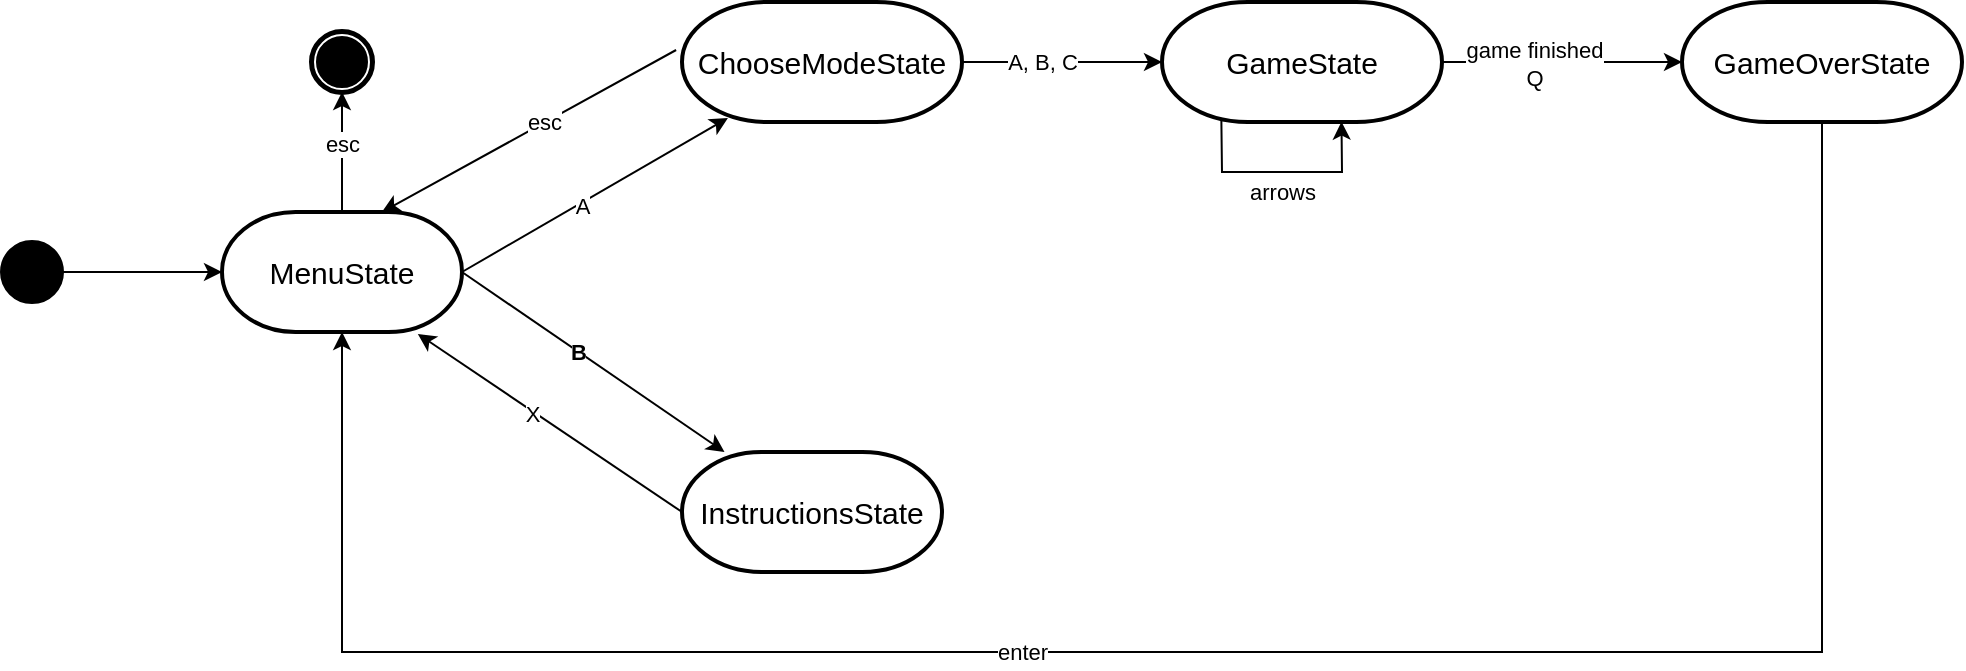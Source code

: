 <mxfile version="13.1.4" type="device"><diagram id="GjtkPGNQ8VzmdEI3j9xr" name="Page-1"><mxGraphModel dx="1422" dy="737" grid="1" gridSize="10" guides="1" tooltips="1" connect="1" arrows="1" fold="1" page="1" pageScale="1" pageWidth="827" pageHeight="1169" math="0" shadow="0"><root><mxCell id="0"/><mxCell id="1" parent="0"/><mxCell id="ILw2bqli9y-MO9ecHp9i-7" value="" style="shape=mxgraph.bpmn.shape;html=1;verticalLabelPosition=bottom;labelBackgroundColor=#ffffff;verticalAlign=top;align=center;perimeter=ellipsePerimeter;outlineConnect=0;outline=end;symbol=terminate;" parent="1" vertex="1"><mxGeometry x="175" y="130" width="30" height="30" as="geometry"/></mxCell><mxCell id="ILw2bqli9y-MO9ecHp9i-10" value="" style="edgeStyle=orthogonalEdgeStyle;rounded=0;orthogonalLoop=1;jettySize=auto;html=1;entryX=0;entryY=0.5;entryDx=0;entryDy=0;entryPerimeter=0;" parent="1" source="ILw2bqli9y-MO9ecHp9i-8" target="ILw2bqli9y-MO9ecHp9i-11" edge="1"><mxGeometry relative="1" as="geometry"><mxPoint x="130" y="255" as="targetPoint"/><Array as="points"/></mxGeometry></mxCell><mxCell id="ILw2bqli9y-MO9ecHp9i-8" value="" style="strokeWidth=2;html=1;shape=mxgraph.flowchart.start_2;whiteSpace=wrap;fillColor=#000000;" parent="1" vertex="1"><mxGeometry x="20" y="235" width="30" height="30" as="geometry"/></mxCell><mxCell id="ILw2bqli9y-MO9ecHp9i-21" value="" style="edgeStyle=orthogonalEdgeStyle;rounded=0;orthogonalLoop=1;jettySize=auto;html=1;" parent="1" source="ILw2bqli9y-MO9ecHp9i-11" edge="1"><mxGeometry relative="1" as="geometry"><mxPoint x="190" y="160" as="targetPoint"/><Array as="points"><mxPoint x="190" y="210"/><mxPoint x="190" y="210"/></Array></mxGeometry></mxCell><mxCell id="ILw2bqli9y-MO9ecHp9i-22" value="esc" style="edgeLabel;html=1;align=center;verticalAlign=middle;resizable=0;points=[];" parent="ILw2bqli9y-MO9ecHp9i-21" vertex="1" connectable="0"><mxGeometry x="0.136" relative="1" as="geometry"><mxPoint as="offset"/></mxGeometry></mxCell><mxCell id="ILw2bqli9y-MO9ecHp9i-11" value="&lt;font style=&quot;font-size: 15px&quot;&gt;MenuState&lt;/font&gt;" style="strokeWidth=2;html=1;shape=mxgraph.flowchart.terminator;whiteSpace=wrap;" parent="1" vertex="1"><mxGeometry x="130" y="220" width="120" height="60" as="geometry"/></mxCell><mxCell id="ILw2bqli9y-MO9ecHp9i-27" value="&lt;font style=&quot;font-size: 15px&quot;&gt;InstructionsState&lt;/font&gt;" style="strokeWidth=2;html=1;shape=mxgraph.flowchart.terminator;whiteSpace=wrap;" parent="1" vertex="1"><mxGeometry x="360" y="340" width="130" height="60" as="geometry"/></mxCell><mxCell id="ILw2bqli9y-MO9ecHp9i-46" value="" style="edgeStyle=orthogonalEdgeStyle;rounded=0;orthogonalLoop=1;jettySize=auto;html=1;" parent="1" source="ILw2bqli9y-MO9ecHp9i-24" target="ILw2bqli9y-MO9ecHp9i-45" edge="1"><mxGeometry relative="1" as="geometry"/></mxCell><mxCell id="ILw2bqli9y-MO9ecHp9i-48" value="A, B, C" style="edgeLabel;html=1;align=center;verticalAlign=middle;resizable=0;points=[];" parent="ILw2bqli9y-MO9ecHp9i-46" vertex="1" connectable="0"><mxGeometry x="-0.197" relative="1" as="geometry"><mxPoint as="offset"/></mxGeometry></mxCell><mxCell id="ILw2bqli9y-MO9ecHp9i-24" value="&lt;font style=&quot;font-size: 15px&quot;&gt;ChooseModeState&lt;/font&gt;" style="strokeWidth=2;html=1;shape=mxgraph.flowchart.terminator;whiteSpace=wrap;" parent="1" vertex="1"><mxGeometry x="360" y="115" width="140" height="60" as="geometry"/></mxCell><mxCell id="ILw2bqli9y-MO9ecHp9i-50" value="" style="edgeStyle=orthogonalEdgeStyle;rounded=0;orthogonalLoop=1;jettySize=auto;html=1;" parent="1" source="ILw2bqli9y-MO9ecHp9i-45" target="ILw2bqli9y-MO9ecHp9i-49" edge="1"><mxGeometry relative="1" as="geometry"/></mxCell><mxCell id="ILw2bqli9y-MO9ecHp9i-51" value="game finished&lt;br&gt;Q" style="edgeLabel;html=1;align=center;verticalAlign=middle;resizable=0;points=[];" parent="ILw2bqli9y-MO9ecHp9i-50" vertex="1" connectable="0"><mxGeometry x="-0.232" y="-1" relative="1" as="geometry"><mxPoint as="offset"/></mxGeometry></mxCell><mxCell id="ILw2bqli9y-MO9ecHp9i-45" value="&lt;font style=&quot;font-size: 15px&quot;&gt;GameState&lt;/font&gt;" style="strokeWidth=2;html=1;shape=mxgraph.flowchart.terminator;whiteSpace=wrap;" parent="1" vertex="1"><mxGeometry x="600" y="115" width="140" height="60" as="geometry"/></mxCell><mxCell id="Yv5yPS1qzgbqjwCqfuhI-2" value="" style="edgeStyle=orthogonalEdgeStyle;rounded=0;orthogonalLoop=1;jettySize=auto;html=1;entryX=0.5;entryY=1;entryDx=0;entryDy=0;entryPerimeter=0;" edge="1" parent="1" source="ILw2bqli9y-MO9ecHp9i-49" target="ILw2bqli9y-MO9ecHp9i-11"><mxGeometry relative="1" as="geometry"><mxPoint x="150" y="440" as="targetPoint"/><Array as="points"><mxPoint x="930" y="440"/><mxPoint x="190" y="440"/></Array></mxGeometry></mxCell><mxCell id="Yv5yPS1qzgbqjwCqfuhI-3" value="enter" style="edgeLabel;html=1;align=center;verticalAlign=middle;resizable=0;points=[];" vertex="1" connectable="0" parent="Yv5yPS1qzgbqjwCqfuhI-2"><mxGeometry x="0.133" y="5" relative="1" as="geometry"><mxPoint x="-5" y="-5" as="offset"/></mxGeometry></mxCell><mxCell id="ILw2bqli9y-MO9ecHp9i-49" value="&lt;font style=&quot;font-size: 15px&quot;&gt;GameOverState&lt;/font&gt;" style="strokeWidth=2;html=1;shape=mxgraph.flowchart.terminator;whiteSpace=wrap;" parent="1" vertex="1"><mxGeometry x="860" y="115" width="140" height="60" as="geometry"/></mxCell><mxCell id="ILw2bqli9y-MO9ecHp9i-34" value="" style="endArrow=classic;html=1;exitX=1;exitY=0.5;exitDx=0;exitDy=0;exitPerimeter=0;entryX=0.164;entryY=0.967;entryDx=0;entryDy=0;entryPerimeter=0;" parent="1" source="ILw2bqli9y-MO9ecHp9i-11" target="ILw2bqli9y-MO9ecHp9i-24" edge="1"><mxGeometry width="50" height="50" relative="1" as="geometry"><mxPoint x="350" y="330" as="sourcePoint"/><mxPoint x="400" y="280" as="targetPoint"/></mxGeometry></mxCell><mxCell id="ILw2bqli9y-MO9ecHp9i-39" value="A" style="edgeLabel;html=1;align=center;verticalAlign=middle;resizable=0;points=[];" parent="ILw2bqli9y-MO9ecHp9i-34" vertex="1" connectable="0"><mxGeometry x="-0.101" y="-1" relative="1" as="geometry"><mxPoint as="offset"/></mxGeometry></mxCell><mxCell id="ILw2bqli9y-MO9ecHp9i-35" value="" style="endArrow=classic;html=1;exitX=1;exitY=0.5;exitDx=0;exitDy=0;exitPerimeter=0;" parent="1" source="ILw2bqli9y-MO9ecHp9i-11" target="ILw2bqli9y-MO9ecHp9i-27" edge="1"><mxGeometry width="50" height="50" relative="1" as="geometry"><mxPoint x="350" y="330" as="sourcePoint"/><mxPoint x="400" y="280" as="targetPoint"/></mxGeometry></mxCell><mxCell id="ILw2bqli9y-MO9ecHp9i-37" value="&lt;b&gt;B&lt;/b&gt;" style="edgeLabel;html=1;align=center;verticalAlign=middle;resizable=0;points=[];" parent="ILw2bqli9y-MO9ecHp9i-35" vertex="1" connectable="0"><mxGeometry x="-0.115" relative="1" as="geometry"><mxPoint as="offset"/></mxGeometry></mxCell><mxCell id="ILw2bqli9y-MO9ecHp9i-36" value="" style="endArrow=classic;html=1;entryX=0.816;entryY=1.016;entryDx=0;entryDy=0;entryPerimeter=0;exitX=0;exitY=0.5;exitDx=0;exitDy=0;exitPerimeter=0;" parent="1" source="ILw2bqli9y-MO9ecHp9i-27" target="ILw2bqli9y-MO9ecHp9i-11" edge="1"><mxGeometry width="50" height="50" relative="1" as="geometry"><mxPoint x="360" y="380" as="sourcePoint"/><mxPoint x="400" y="280" as="targetPoint"/></mxGeometry></mxCell><mxCell id="ILw2bqli9y-MO9ecHp9i-38" value="X" style="edgeLabel;html=1;align=center;verticalAlign=middle;resizable=0;points=[];" parent="ILw2bqli9y-MO9ecHp9i-36" vertex="1" connectable="0"><mxGeometry x="0.123" y="1" relative="1" as="geometry"><mxPoint as="offset"/></mxGeometry></mxCell><mxCell id="ILw2bqli9y-MO9ecHp9i-52" value="" style="endArrow=classic;html=1;exitX=0.212;exitY=0.981;exitDx=0;exitDy=0;exitPerimeter=0;entryX=0.641;entryY=0.997;entryDx=0;entryDy=0;entryPerimeter=0;rounded=0;" parent="1" source="ILw2bqli9y-MO9ecHp9i-45" target="ILw2bqli9y-MO9ecHp9i-45" edge="1"><mxGeometry width="50" height="50" relative="1" as="geometry"><mxPoint x="630" y="180" as="sourcePoint"/><mxPoint x="691" y="175" as="targetPoint"/><Array as="points"><mxPoint x="630" y="200"/><mxPoint x="690" y="200"/></Array></mxGeometry></mxCell><mxCell id="ILw2bqli9y-MO9ecHp9i-53" value="&lt;font style=&quot;font-size: 11px&quot;&gt;arrows&lt;/font&gt;" style="text;html=1;align=center;verticalAlign=middle;resizable=0;points=[];autosize=1;" parent="1" vertex="1"><mxGeometry x="635" y="200" width="50" height="20" as="geometry"/></mxCell><mxCell id="Yv5yPS1qzgbqjwCqfuhI-4" value="" style="endArrow=classic;html=1;exitX=-0.021;exitY=0.4;exitDx=0;exitDy=0;exitPerimeter=0;" edge="1" parent="1" source="ILw2bqli9y-MO9ecHp9i-24"><mxGeometry width="50" height="50" relative="1" as="geometry"><mxPoint x="338.571" y="145" as="sourcePoint"/><mxPoint x="210" y="220" as="targetPoint"/></mxGeometry></mxCell><mxCell id="Yv5yPS1qzgbqjwCqfuhI-5" value="esc" style="edgeLabel;html=1;align=center;verticalAlign=middle;resizable=0;points=[];" vertex="1" connectable="0" parent="Yv5yPS1qzgbqjwCqfuhI-4"><mxGeometry x="-0.101" y="-1" relative="1" as="geometry"><mxPoint as="offset"/></mxGeometry></mxCell></root></mxGraphModel></diagram></mxfile>